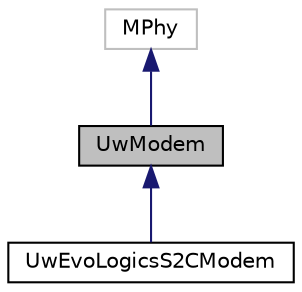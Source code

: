 digraph "UwModem"
{
 // LATEX_PDF_SIZE
  edge [fontname="Helvetica",fontsize="10",labelfontname="Helvetica",labelfontsize="10"];
  node [fontname="Helvetica",fontsize="10",shape=record];
  Node1 [label="UwModem",height=0.2,width=0.4,color="black", fillcolor="grey75", style="filled", fontcolor="black",tooltip="Class that implements the interface to DESERT, as used through Tcl scripts."];
  Node2 -> Node1 [dir="back",color="midnightblue",fontsize="10",style="solid",fontname="Helvetica"];
  Node2 [label="MPhy",height=0.2,width=0.4,color="grey75", fillcolor="white", style="filled",tooltip=" "];
  Node1 -> Node3 [dir="back",color="midnightblue",fontsize="10",style="solid",fontname="Helvetica"];
  Node3 [label="UwEvoLogicsS2CModem",height=0.2,width=0.4,color="black", fillcolor="white", style="filled",URL="$classUwEvoLogicsS2CModem.html",tooltip=" "];
}

